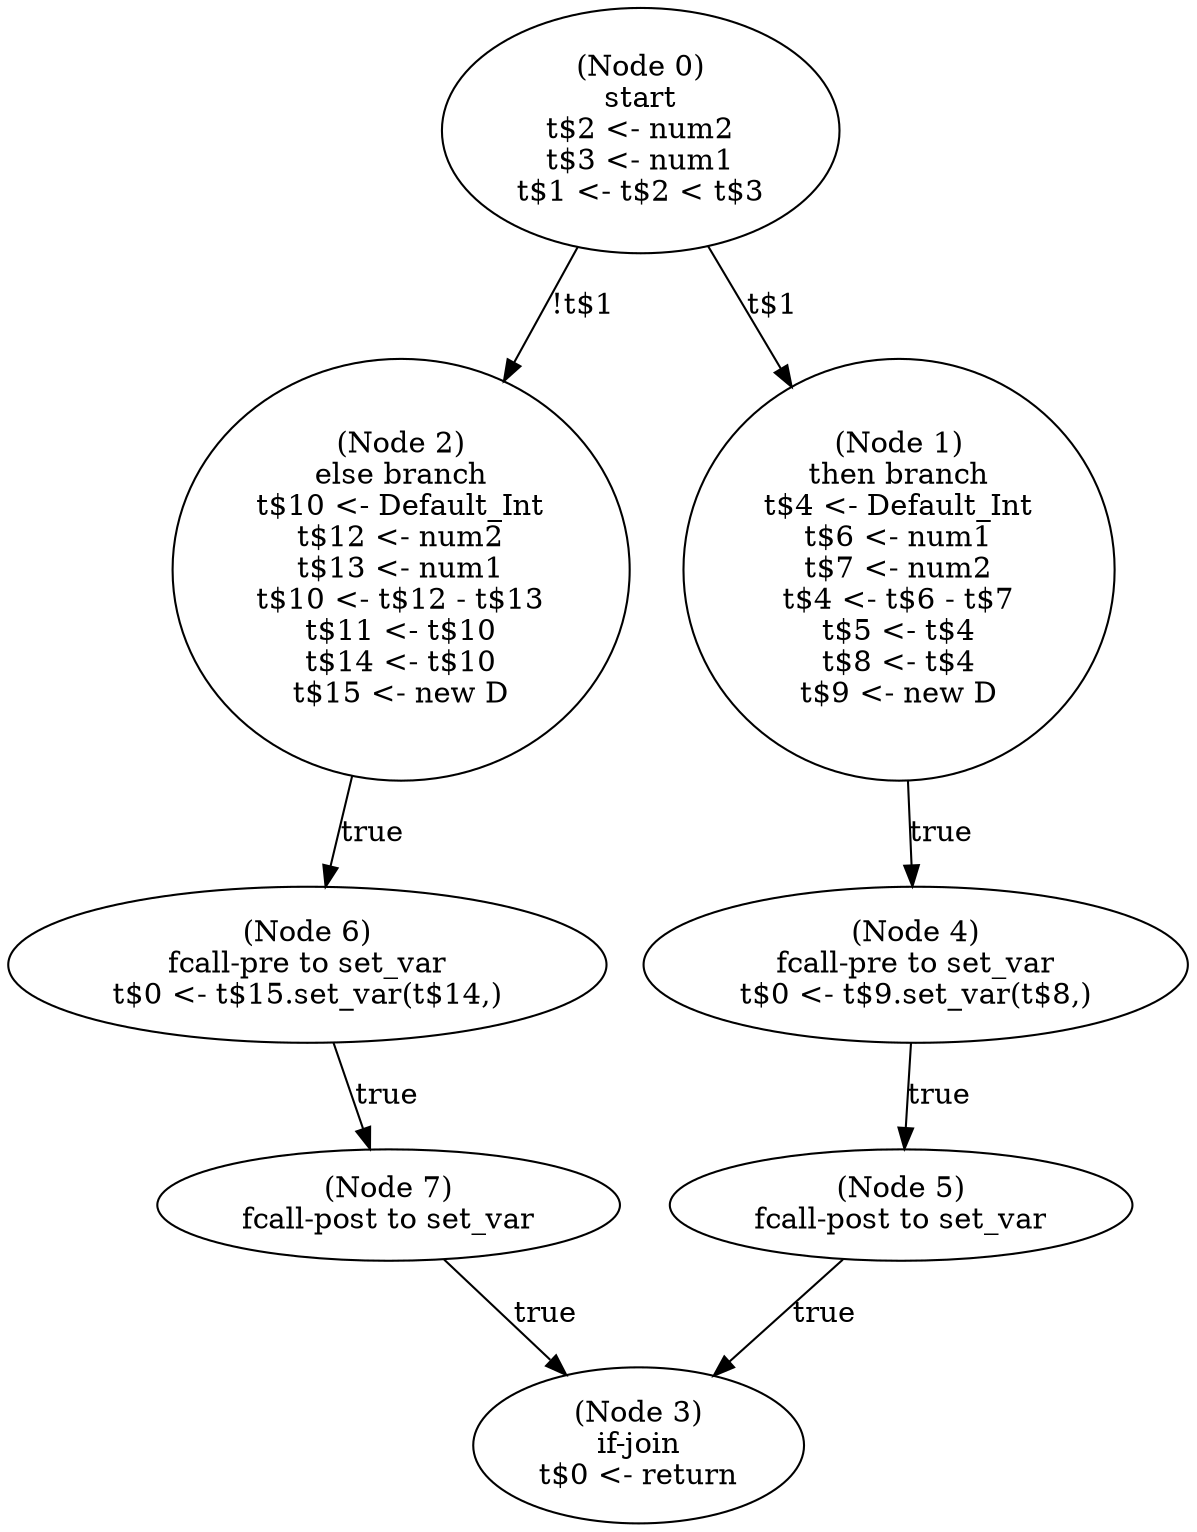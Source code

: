 digraph method4_pre {
  n0 [label="(Node 0)\nstart\nt$2 <- num2\nt$3 <- num1\nt$1 <- t$2 < t$3\n"];
 n0 -> n2 [label="!t$1"];
 n0 -> n1 [label="t$1"];
  n1 [label="(Node 1)\nthen branch\nt$4 <- Default_Int\nt$6 <- num1\nt$7 <- num2\nt$4 <- t$6 - t$7\nt$5 <- t$4\nt$8 <- t$4\nt$9 <- new D\n"];
 n1 -> n4 [label="true"];
  n2 [label="(Node 2)\nelse branch\nt$10 <- Default_Int\nt$12 <- num2\nt$13 <- num1\nt$10 <- t$12 - t$13\nt$11 <- t$10\nt$14 <- t$10\nt$15 <- new D\n"];
 n2 -> n6 [label="true"];
  n3 [label="(Node 3)\nif-join\nt$0 <- return\n"];
  n4 [label="(Node 4)\nfcall-pre to set_var\nt$0 <- t$9.set_var(t$8,)\n"];
 n4 -> n5 [label="true"];
  n5 [label="(Node 5)\nfcall-post to set_var\n"];
 n5 -> n3 [label="true"];
  n6 [label="(Node 6)\nfcall-pre to set_var\nt$0 <- t$15.set_var(t$14,)\n"];
 n6 -> n7 [label="true"];
  n7 [label="(Node 7)\nfcall-post to set_var\n"];
 n7 -> n3 [label="true"];
}
